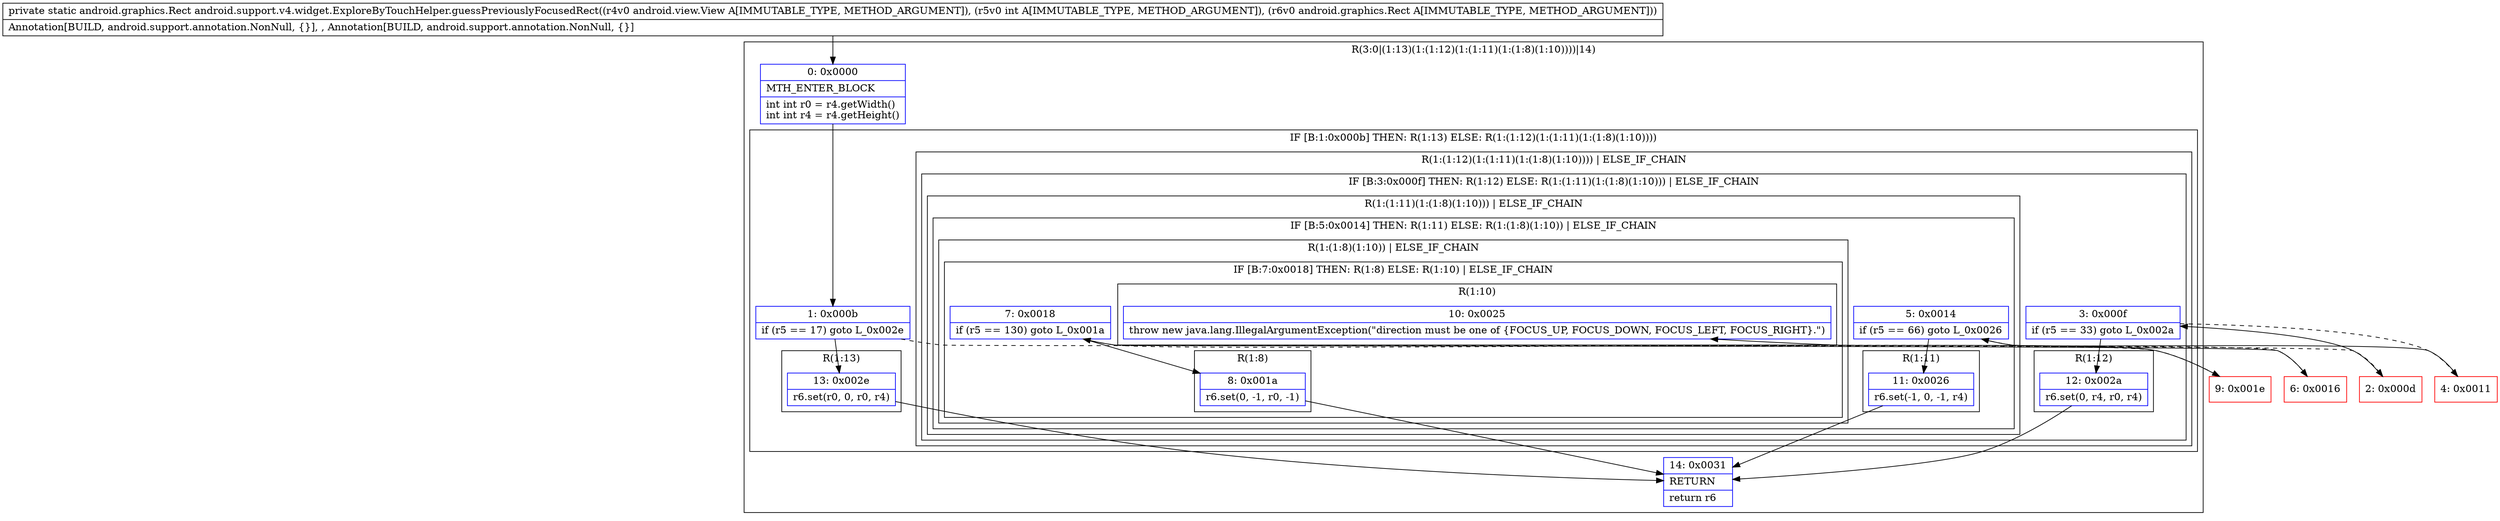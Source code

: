 digraph "CFG forandroid.support.v4.widget.ExploreByTouchHelper.guessPreviouslyFocusedRect(Landroid\/view\/View;ILandroid\/graphics\/Rect;)Landroid\/graphics\/Rect;" {
subgraph cluster_Region_376832637 {
label = "R(3:0|(1:13)(1:(1:12)(1:(1:11)(1:(1:8)(1:10))))|14)";
node [shape=record,color=blue];
Node_0 [shape=record,label="{0\:\ 0x0000|MTH_ENTER_BLOCK\l|int int r0 = r4.getWidth()\lint int r4 = r4.getHeight()\l}"];
subgraph cluster_IfRegion_2012469556 {
label = "IF [B:1:0x000b] THEN: R(1:13) ELSE: R(1:(1:12)(1:(1:11)(1:(1:8)(1:10))))";
node [shape=record,color=blue];
Node_1 [shape=record,label="{1\:\ 0x000b|if (r5 == 17) goto L_0x002e\l}"];
subgraph cluster_Region_1732560376 {
label = "R(1:13)";
node [shape=record,color=blue];
Node_13 [shape=record,label="{13\:\ 0x002e|r6.set(r0, 0, r0, r4)\l}"];
}
subgraph cluster_Region_1465641752 {
label = "R(1:(1:12)(1:(1:11)(1:(1:8)(1:10)))) | ELSE_IF_CHAIN\l";
node [shape=record,color=blue];
subgraph cluster_IfRegion_1186996919 {
label = "IF [B:3:0x000f] THEN: R(1:12) ELSE: R(1:(1:11)(1:(1:8)(1:10))) | ELSE_IF_CHAIN\l";
node [shape=record,color=blue];
Node_3 [shape=record,label="{3\:\ 0x000f|if (r5 == 33) goto L_0x002a\l}"];
subgraph cluster_Region_736180702 {
label = "R(1:12)";
node [shape=record,color=blue];
Node_12 [shape=record,label="{12\:\ 0x002a|r6.set(0, r4, r0, r4)\l}"];
}
subgraph cluster_Region_339412230 {
label = "R(1:(1:11)(1:(1:8)(1:10))) | ELSE_IF_CHAIN\l";
node [shape=record,color=blue];
subgraph cluster_IfRegion_2103985356 {
label = "IF [B:5:0x0014] THEN: R(1:11) ELSE: R(1:(1:8)(1:10)) | ELSE_IF_CHAIN\l";
node [shape=record,color=blue];
Node_5 [shape=record,label="{5\:\ 0x0014|if (r5 == 66) goto L_0x0026\l}"];
subgraph cluster_Region_229599537 {
label = "R(1:11)";
node [shape=record,color=blue];
Node_11 [shape=record,label="{11\:\ 0x0026|r6.set(\-1, 0, \-1, r4)\l}"];
}
subgraph cluster_Region_1969447762 {
label = "R(1:(1:8)(1:10)) | ELSE_IF_CHAIN\l";
node [shape=record,color=blue];
subgraph cluster_IfRegion_846275283 {
label = "IF [B:7:0x0018] THEN: R(1:8) ELSE: R(1:10) | ELSE_IF_CHAIN\l";
node [shape=record,color=blue];
Node_7 [shape=record,label="{7\:\ 0x0018|if (r5 == 130) goto L_0x001a\l}"];
subgraph cluster_Region_736949211 {
label = "R(1:8)";
node [shape=record,color=blue];
Node_8 [shape=record,label="{8\:\ 0x001a|r6.set(0, \-1, r0, \-1)\l}"];
}
subgraph cluster_Region_2125337262 {
label = "R(1:10)";
node [shape=record,color=blue];
Node_10 [shape=record,label="{10\:\ 0x0025|throw new java.lang.IllegalArgumentException(\"direction must be one of \{FOCUS_UP, FOCUS_DOWN, FOCUS_LEFT, FOCUS_RIGHT\}.\")\l}"];
}
}
}
}
}
}
}
}
Node_14 [shape=record,label="{14\:\ 0x0031|RETURN\l|return r6\l}"];
}
Node_2 [shape=record,color=red,label="{2\:\ 0x000d}"];
Node_4 [shape=record,color=red,label="{4\:\ 0x0011}"];
Node_6 [shape=record,color=red,label="{6\:\ 0x0016}"];
Node_9 [shape=record,color=red,label="{9\:\ 0x001e}"];
MethodNode[shape=record,label="{private static android.graphics.Rect android.support.v4.widget.ExploreByTouchHelper.guessPreviouslyFocusedRect((r4v0 android.view.View A[IMMUTABLE_TYPE, METHOD_ARGUMENT]), (r5v0 int A[IMMUTABLE_TYPE, METHOD_ARGUMENT]), (r6v0 android.graphics.Rect A[IMMUTABLE_TYPE, METHOD_ARGUMENT]))  | Annotation[BUILD, android.support.annotation.NonNull, \{\}], , Annotation[BUILD, android.support.annotation.NonNull, \{\}]\l}"];
MethodNode -> Node_0;
Node_0 -> Node_1;
Node_1 -> Node_2[style=dashed];
Node_1 -> Node_13;
Node_13 -> Node_14;
Node_3 -> Node_4[style=dashed];
Node_3 -> Node_12;
Node_12 -> Node_14;
Node_5 -> Node_6[style=dashed];
Node_5 -> Node_11;
Node_11 -> Node_14;
Node_7 -> Node_8;
Node_7 -> Node_9[style=dashed];
Node_8 -> Node_14;
Node_2 -> Node_3;
Node_4 -> Node_5;
Node_6 -> Node_7;
Node_9 -> Node_10;
}

